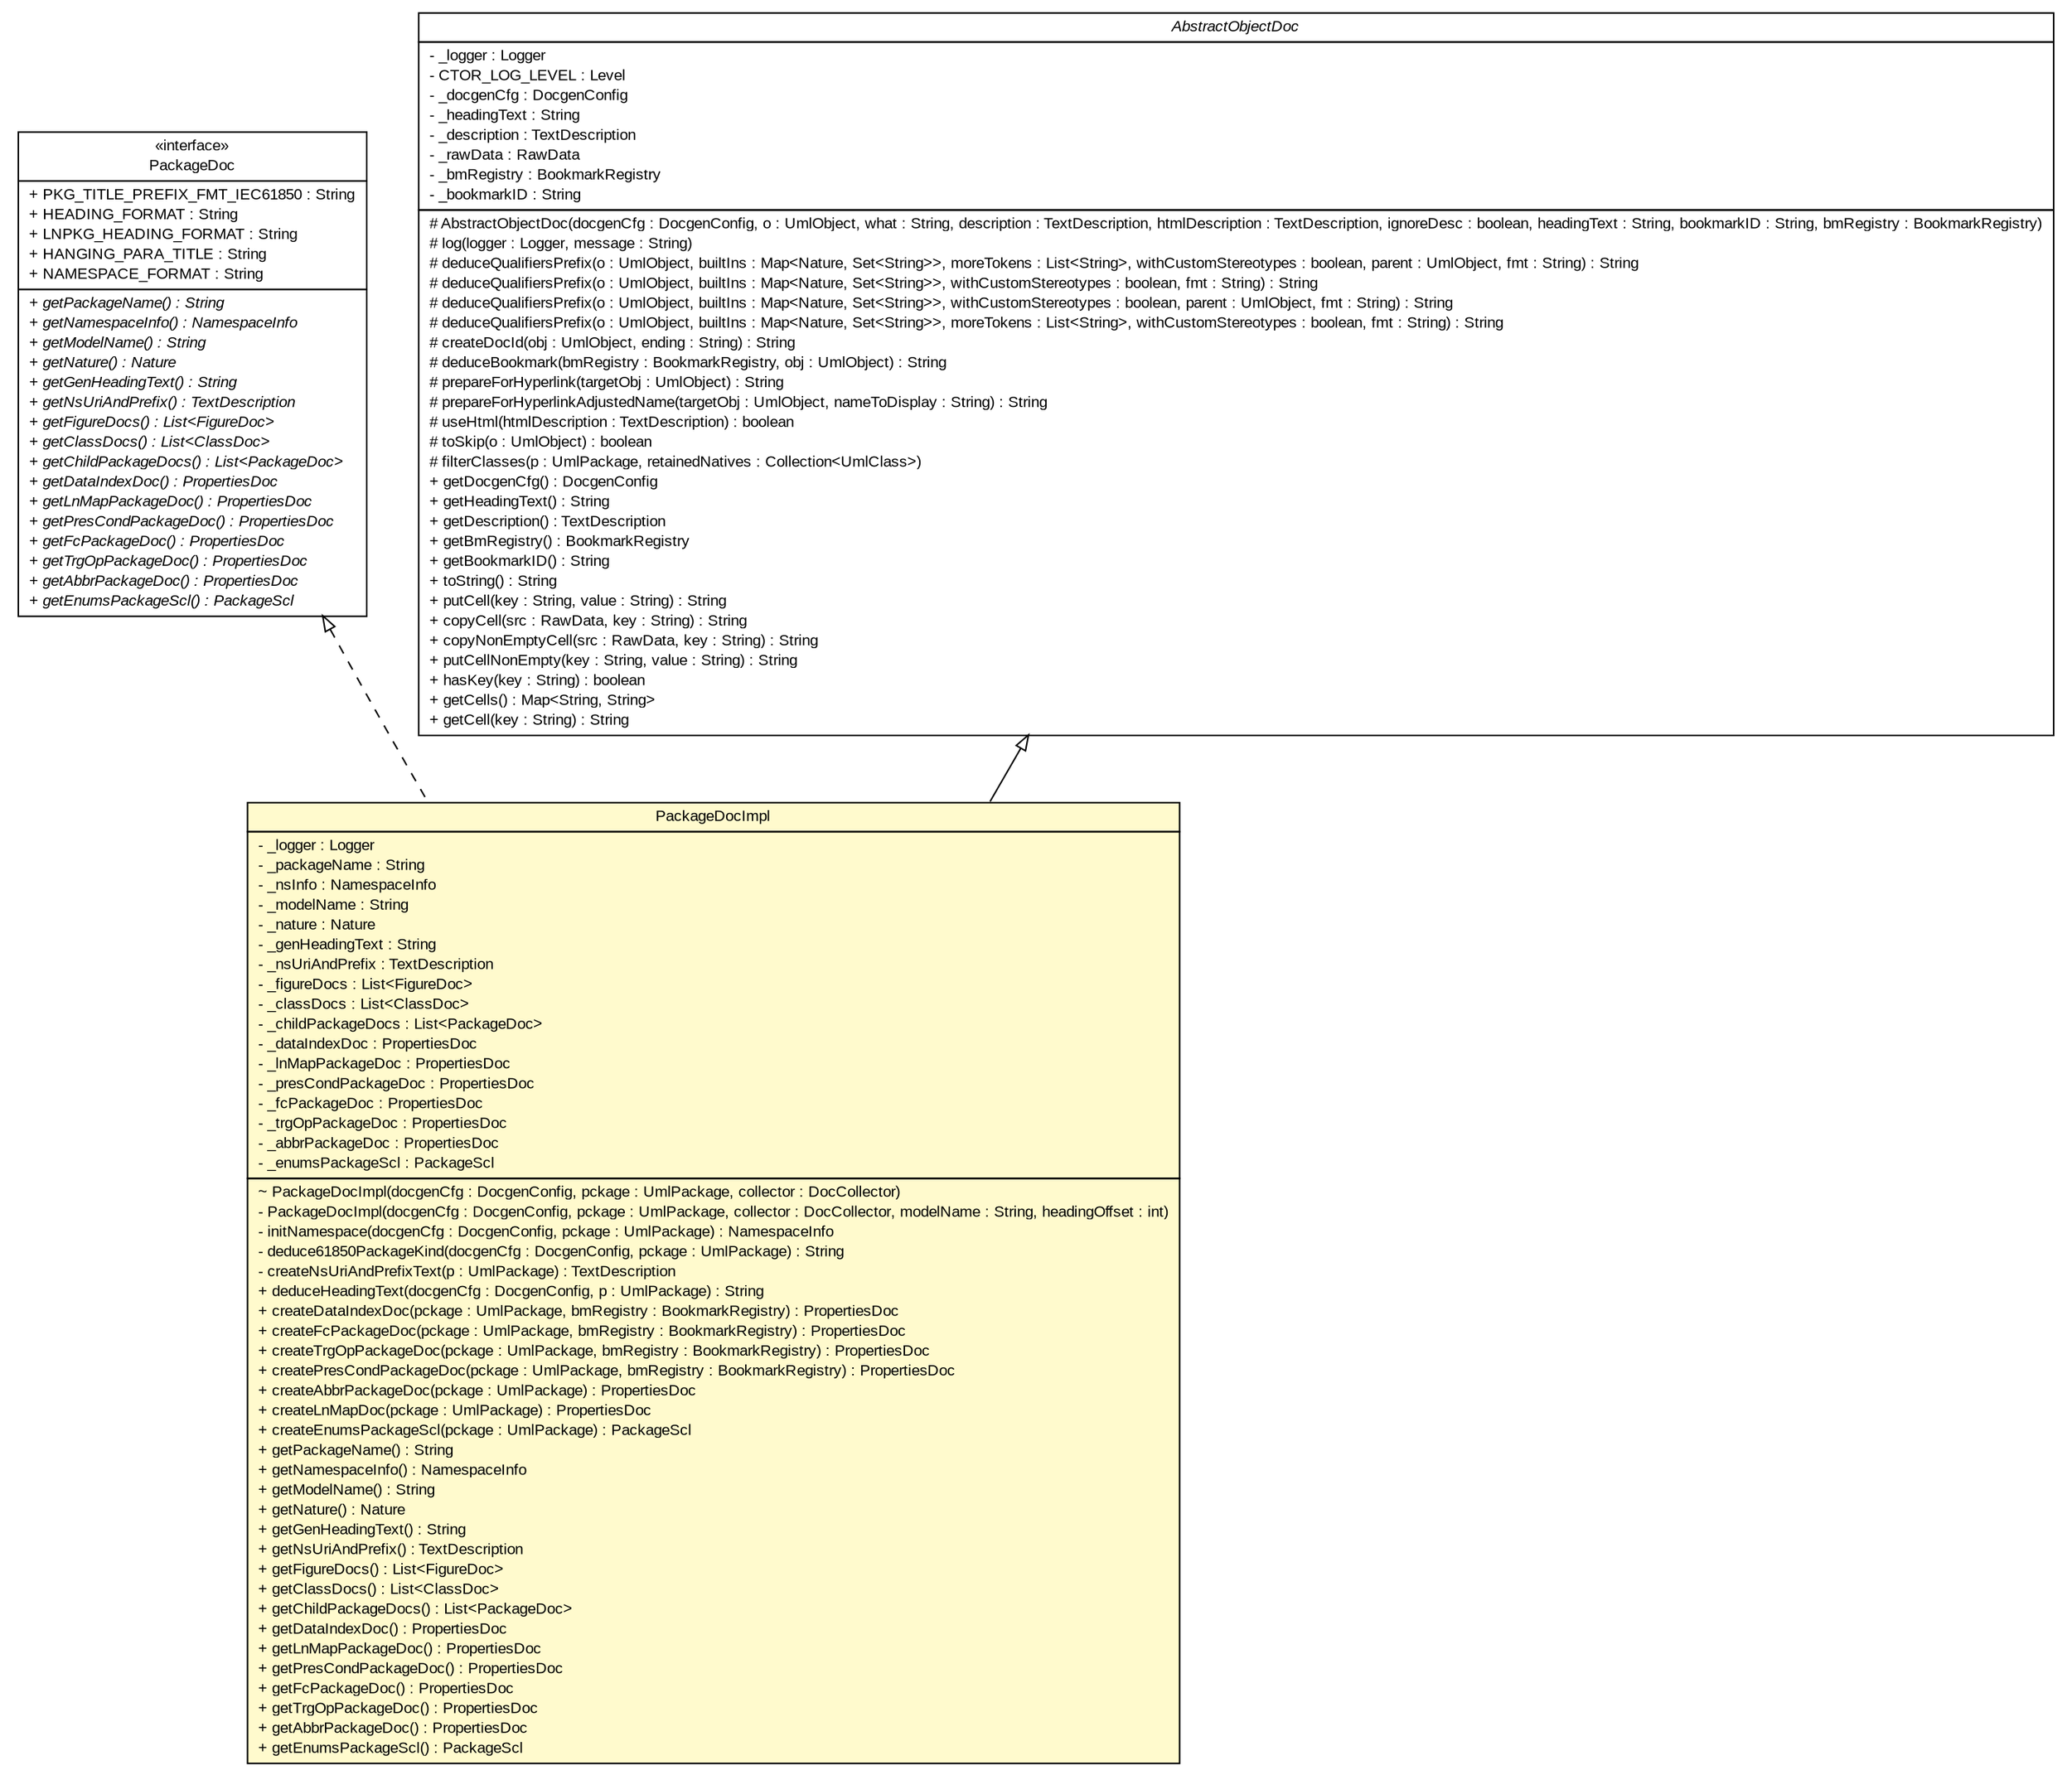 #!/usr/local/bin/dot
#
# Class diagram 
# Generated by UMLGraph version R5_6_6-6-g3bdff0 (http://www.umlgraph.org/)
#

digraph G {
	edge [fontname="arial",fontsize=10,labelfontname="arial",labelfontsize=10];
	node [fontname="arial",fontsize=10,shape=plaintext];
	nodesep=0.25;
	ranksep=0.5;
	// org.tanjakostic.jcleancim.docgen.collector.PackageDoc
	c152405 [label=<<table title="org.tanjakostic.jcleancim.docgen.collector.PackageDoc" border="0" cellborder="1" cellspacing="0" cellpadding="2" port="p" href="../PackageDoc.html">
		<tr><td><table border="0" cellspacing="0" cellpadding="1">
<tr><td align="center" balign="center"> &#171;interface&#187; </td></tr>
<tr><td align="center" balign="center"> PackageDoc </td></tr>
		</table></td></tr>
		<tr><td><table border="0" cellspacing="0" cellpadding="1">
<tr><td align="left" balign="left"> + PKG_TITLE_PREFIX_FMT_IEC61850 : String </td></tr>
<tr><td align="left" balign="left"> + HEADING_FORMAT : String </td></tr>
<tr><td align="left" balign="left"> + LNPKG_HEADING_FORMAT : String </td></tr>
<tr><td align="left" balign="left"> + HANGING_PARA_TITLE : String </td></tr>
<tr><td align="left" balign="left"> + NAMESPACE_FORMAT : String </td></tr>
		</table></td></tr>
		<tr><td><table border="0" cellspacing="0" cellpadding="1">
<tr><td align="left" balign="left"><font face="Arial Italic" point-size="10.0"> + getPackageName() : String </font></td></tr>
<tr><td align="left" balign="left"><font face="Arial Italic" point-size="10.0"> + getNamespaceInfo() : NamespaceInfo </font></td></tr>
<tr><td align="left" balign="left"><font face="Arial Italic" point-size="10.0"> + getModelName() : String </font></td></tr>
<tr><td align="left" balign="left"><font face="Arial Italic" point-size="10.0"> + getNature() : Nature </font></td></tr>
<tr><td align="left" balign="left"><font face="Arial Italic" point-size="10.0"> + getGenHeadingText() : String </font></td></tr>
<tr><td align="left" balign="left"><font face="Arial Italic" point-size="10.0"> + getNsUriAndPrefix() : TextDescription </font></td></tr>
<tr><td align="left" balign="left"><font face="Arial Italic" point-size="10.0"> + getFigureDocs() : List&lt;FigureDoc&gt; </font></td></tr>
<tr><td align="left" balign="left"><font face="Arial Italic" point-size="10.0"> + getClassDocs() : List&lt;ClassDoc&gt; </font></td></tr>
<tr><td align="left" balign="left"><font face="Arial Italic" point-size="10.0"> + getChildPackageDocs() : List&lt;PackageDoc&gt; </font></td></tr>
<tr><td align="left" balign="left"><font face="Arial Italic" point-size="10.0"> + getDataIndexDoc() : PropertiesDoc </font></td></tr>
<tr><td align="left" balign="left"><font face="Arial Italic" point-size="10.0"> + getLnMapPackageDoc() : PropertiesDoc </font></td></tr>
<tr><td align="left" balign="left"><font face="Arial Italic" point-size="10.0"> + getPresCondPackageDoc() : PropertiesDoc </font></td></tr>
<tr><td align="left" balign="left"><font face="Arial Italic" point-size="10.0"> + getFcPackageDoc() : PropertiesDoc </font></td></tr>
<tr><td align="left" balign="left"><font face="Arial Italic" point-size="10.0"> + getTrgOpPackageDoc() : PropertiesDoc </font></td></tr>
<tr><td align="left" balign="left"><font face="Arial Italic" point-size="10.0"> + getAbbrPackageDoc() : PropertiesDoc </font></td></tr>
<tr><td align="left" balign="left"><font face="Arial Italic" point-size="10.0"> + getEnumsPackageScl() : PackageScl </font></td></tr>
		</table></td></tr>
		</table>>, URL="../PackageDoc.html", fontname="arial", fontcolor="black", fontsize=10.0];
	// org.tanjakostic.jcleancim.docgen.collector.impl.PackageDocImpl
	c152427 [label=<<table title="org.tanjakostic.jcleancim.docgen.collector.impl.PackageDocImpl" border="0" cellborder="1" cellspacing="0" cellpadding="2" port="p" bgcolor="lemonChiffon" href="./PackageDocImpl.html">
		<tr><td><table border="0" cellspacing="0" cellpadding="1">
<tr><td align="center" balign="center"> PackageDocImpl </td></tr>
		</table></td></tr>
		<tr><td><table border="0" cellspacing="0" cellpadding="1">
<tr><td align="left" balign="left"> - _logger : Logger </td></tr>
<tr><td align="left" balign="left"> - _packageName : String </td></tr>
<tr><td align="left" balign="left"> - _nsInfo : NamespaceInfo </td></tr>
<tr><td align="left" balign="left"> - _modelName : String </td></tr>
<tr><td align="left" balign="left"> - _nature : Nature </td></tr>
<tr><td align="left" balign="left"> - _genHeadingText : String </td></tr>
<tr><td align="left" balign="left"> - _nsUriAndPrefix : TextDescription </td></tr>
<tr><td align="left" balign="left"> - _figureDocs : List&lt;FigureDoc&gt; </td></tr>
<tr><td align="left" balign="left"> - _classDocs : List&lt;ClassDoc&gt; </td></tr>
<tr><td align="left" balign="left"> - _childPackageDocs : List&lt;PackageDoc&gt; </td></tr>
<tr><td align="left" balign="left"> - _dataIndexDoc : PropertiesDoc </td></tr>
<tr><td align="left" balign="left"> - _lnMapPackageDoc : PropertiesDoc </td></tr>
<tr><td align="left" balign="left"> - _presCondPackageDoc : PropertiesDoc </td></tr>
<tr><td align="left" balign="left"> - _fcPackageDoc : PropertiesDoc </td></tr>
<tr><td align="left" balign="left"> - _trgOpPackageDoc : PropertiesDoc </td></tr>
<tr><td align="left" balign="left"> - _abbrPackageDoc : PropertiesDoc </td></tr>
<tr><td align="left" balign="left"> - _enumsPackageScl : PackageScl </td></tr>
		</table></td></tr>
		<tr><td><table border="0" cellspacing="0" cellpadding="1">
<tr><td align="left" balign="left"> ~ PackageDocImpl(docgenCfg : DocgenConfig, pckage : UmlPackage, collector : DocCollector) </td></tr>
<tr><td align="left" balign="left"> - PackageDocImpl(docgenCfg : DocgenConfig, pckage : UmlPackage, collector : DocCollector, modelName : String, headingOffset : int) </td></tr>
<tr><td align="left" balign="left"> - initNamespace(docgenCfg : DocgenConfig, pckage : UmlPackage) : NamespaceInfo </td></tr>
<tr><td align="left" balign="left"> - deduce61850PackageKind(docgenCfg : DocgenConfig, pckage : UmlPackage) : String </td></tr>
<tr><td align="left" balign="left"> - createNsUriAndPrefixText(p : UmlPackage) : TextDescription </td></tr>
<tr><td align="left" balign="left"> + deduceHeadingText(docgenCfg : DocgenConfig, p : UmlPackage) : String </td></tr>
<tr><td align="left" balign="left"> + createDataIndexDoc(pckage : UmlPackage, bmRegistry : BookmarkRegistry) : PropertiesDoc </td></tr>
<tr><td align="left" balign="left"> + createFcPackageDoc(pckage : UmlPackage, bmRegistry : BookmarkRegistry) : PropertiesDoc </td></tr>
<tr><td align="left" balign="left"> + createTrgOpPackageDoc(pckage : UmlPackage, bmRegistry : BookmarkRegistry) : PropertiesDoc </td></tr>
<tr><td align="left" balign="left"> + createPresCondPackageDoc(pckage : UmlPackage, bmRegistry : BookmarkRegistry) : PropertiesDoc </td></tr>
<tr><td align="left" balign="left"> + createAbbrPackageDoc(pckage : UmlPackage) : PropertiesDoc </td></tr>
<tr><td align="left" balign="left"> + createLnMapDoc(pckage : UmlPackage) : PropertiesDoc </td></tr>
<tr><td align="left" balign="left"> + createEnumsPackageScl(pckage : UmlPackage) : PackageScl </td></tr>
<tr><td align="left" balign="left"> + getPackageName() : String </td></tr>
<tr><td align="left" balign="left"> + getNamespaceInfo() : NamespaceInfo </td></tr>
<tr><td align="left" balign="left"> + getModelName() : String </td></tr>
<tr><td align="left" balign="left"> + getNature() : Nature </td></tr>
<tr><td align="left" balign="left"> + getGenHeadingText() : String </td></tr>
<tr><td align="left" balign="left"> + getNsUriAndPrefix() : TextDescription </td></tr>
<tr><td align="left" balign="left"> + getFigureDocs() : List&lt;FigureDoc&gt; </td></tr>
<tr><td align="left" balign="left"> + getClassDocs() : List&lt;ClassDoc&gt; </td></tr>
<tr><td align="left" balign="left"> + getChildPackageDocs() : List&lt;PackageDoc&gt; </td></tr>
<tr><td align="left" balign="left"> + getDataIndexDoc() : PropertiesDoc </td></tr>
<tr><td align="left" balign="left"> + getLnMapPackageDoc() : PropertiesDoc </td></tr>
<tr><td align="left" balign="left"> + getPresCondPackageDoc() : PropertiesDoc </td></tr>
<tr><td align="left" balign="left"> + getFcPackageDoc() : PropertiesDoc </td></tr>
<tr><td align="left" balign="left"> + getTrgOpPackageDoc() : PropertiesDoc </td></tr>
<tr><td align="left" balign="left"> + getAbbrPackageDoc() : PropertiesDoc </td></tr>
<tr><td align="left" balign="left"> + getEnumsPackageScl() : PackageScl </td></tr>
		</table></td></tr>
		</table>>, URL="./PackageDocImpl.html", fontname="arial", fontcolor="black", fontsize=10.0];
	// org.tanjakostic.jcleancim.docgen.collector.impl.AbstractObjectDoc
	c152450 [label=<<table title="org.tanjakostic.jcleancim.docgen.collector.impl.AbstractObjectDoc" border="0" cellborder="1" cellspacing="0" cellpadding="2" port="p" href="./AbstractObjectDoc.html">
		<tr><td><table border="0" cellspacing="0" cellpadding="1">
<tr><td align="center" balign="center"><font face="Arial Italic"> AbstractObjectDoc </font></td></tr>
		</table></td></tr>
		<tr><td><table border="0" cellspacing="0" cellpadding="1">
<tr><td align="left" balign="left"> - _logger : Logger </td></tr>
<tr><td align="left" balign="left"> - CTOR_LOG_LEVEL : Level </td></tr>
<tr><td align="left" balign="left"> - _docgenCfg : DocgenConfig </td></tr>
<tr><td align="left" balign="left"> - _headingText : String </td></tr>
<tr><td align="left" balign="left"> - _description : TextDescription </td></tr>
<tr><td align="left" balign="left"> - _rawData : RawData </td></tr>
<tr><td align="left" balign="left"> - _bmRegistry : BookmarkRegistry </td></tr>
<tr><td align="left" balign="left"> - _bookmarkID : String </td></tr>
		</table></td></tr>
		<tr><td><table border="0" cellspacing="0" cellpadding="1">
<tr><td align="left" balign="left"> # AbstractObjectDoc(docgenCfg : DocgenConfig, o : UmlObject, what : String, description : TextDescription, htmlDescription : TextDescription, ignoreDesc : boolean, headingText : String, bookmarkID : String, bmRegistry : BookmarkRegistry) </td></tr>
<tr><td align="left" balign="left"> # log(logger : Logger, message : String) </td></tr>
<tr><td align="left" balign="left"> # deduceQualifiersPrefix(o : UmlObject, builtIns : Map&lt;Nature, Set&lt;String&gt;&gt;, moreTokens : List&lt;String&gt;, withCustomStereotypes : boolean, parent : UmlObject, fmt : String) : String </td></tr>
<tr><td align="left" balign="left"> # deduceQualifiersPrefix(o : UmlObject, builtIns : Map&lt;Nature, Set&lt;String&gt;&gt;, withCustomStereotypes : boolean, fmt : String) : String </td></tr>
<tr><td align="left" balign="left"> # deduceQualifiersPrefix(o : UmlObject, builtIns : Map&lt;Nature, Set&lt;String&gt;&gt;, withCustomStereotypes : boolean, parent : UmlObject, fmt : String) : String </td></tr>
<tr><td align="left" balign="left"> # deduceQualifiersPrefix(o : UmlObject, builtIns : Map&lt;Nature, Set&lt;String&gt;&gt;, moreTokens : List&lt;String&gt;, withCustomStereotypes : boolean, fmt : String) : String </td></tr>
<tr><td align="left" balign="left"> # createDocId(obj : UmlObject, ending : String) : String </td></tr>
<tr><td align="left" balign="left"> # deduceBookmark(bmRegistry : BookmarkRegistry, obj : UmlObject) : String </td></tr>
<tr><td align="left" balign="left"> # prepareForHyperlink(targetObj : UmlObject) : String </td></tr>
<tr><td align="left" balign="left"> # prepareForHyperlinkAdjustedName(targetObj : UmlObject, nameToDisplay : String) : String </td></tr>
<tr><td align="left" balign="left"> # useHtml(htmlDescription : TextDescription) : boolean </td></tr>
<tr><td align="left" balign="left"> # toSkip(o : UmlObject) : boolean </td></tr>
<tr><td align="left" balign="left"> # filterClasses(p : UmlPackage, retainedNatives : Collection&lt;UmlClass&gt;) </td></tr>
<tr><td align="left" balign="left"> + getDocgenCfg() : DocgenConfig </td></tr>
<tr><td align="left" balign="left"> + getHeadingText() : String </td></tr>
<tr><td align="left" balign="left"> + getDescription() : TextDescription </td></tr>
<tr><td align="left" balign="left"> + getBmRegistry() : BookmarkRegistry </td></tr>
<tr><td align="left" balign="left"> + getBookmarkID() : String </td></tr>
<tr><td align="left" balign="left"> + toString() : String </td></tr>
<tr><td align="left" balign="left"> + putCell(key : String, value : String) : String </td></tr>
<tr><td align="left" balign="left"> + copyCell(src : RawData, key : String) : String </td></tr>
<tr><td align="left" balign="left"> + copyNonEmptyCell(src : RawData, key : String) : String </td></tr>
<tr><td align="left" balign="left"> + putCellNonEmpty(key : String, value : String) : String </td></tr>
<tr><td align="left" balign="left"> + hasKey(key : String) : boolean </td></tr>
<tr><td align="left" balign="left"> + getCells() : Map&lt;String, String&gt; </td></tr>
<tr><td align="left" balign="left"> + getCell(key : String) : String </td></tr>
		</table></td></tr>
		</table>>, URL="./AbstractObjectDoc.html", fontname="arial", fontcolor="black", fontsize=10.0];
	//org.tanjakostic.jcleancim.docgen.collector.impl.PackageDocImpl extends org.tanjakostic.jcleancim.docgen.collector.impl.AbstractObjectDoc
	c152450:p -> c152427:p [dir=back,arrowtail=empty];
	//org.tanjakostic.jcleancim.docgen.collector.impl.PackageDocImpl implements org.tanjakostic.jcleancim.docgen.collector.PackageDoc
	c152405:p -> c152427:p [dir=back,arrowtail=empty,style=dashed];
}

